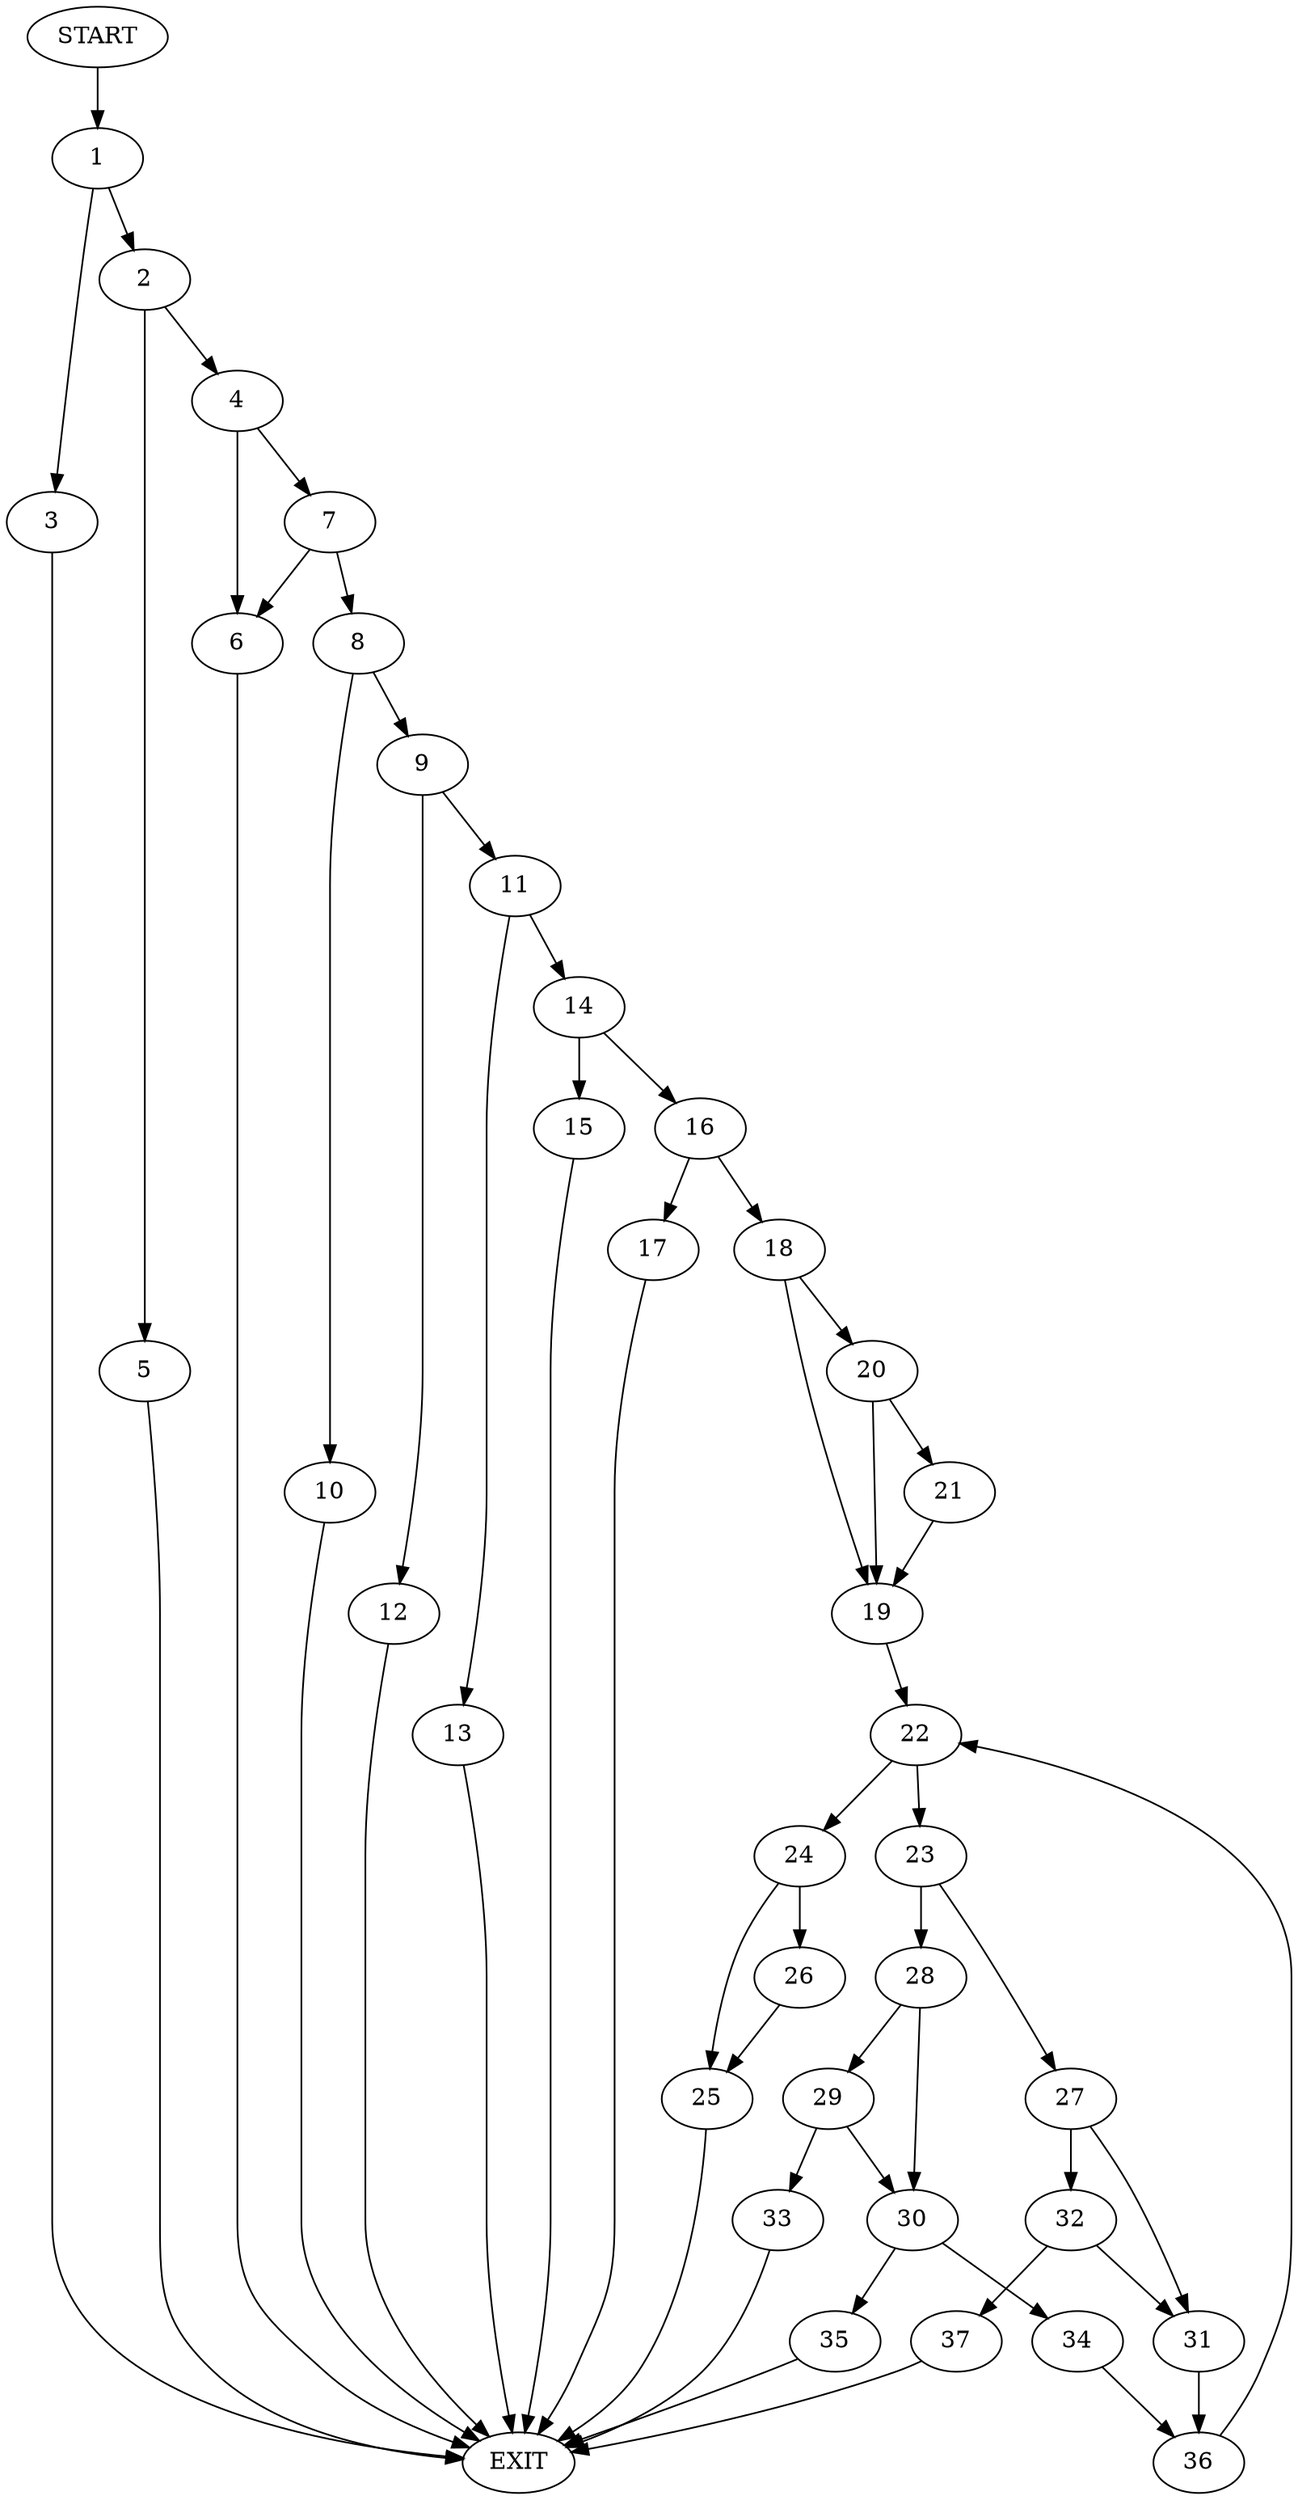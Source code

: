 digraph {
0 [label="START"]
38 [label="EXIT"]
0 -> 1
1 -> 2
1 -> 3
2 -> 4
2 -> 5
3 -> 38
4 -> 6
4 -> 7
5 -> 38
6 -> 38
7 -> 6
7 -> 8
8 -> 9
8 -> 10
10 -> 38
9 -> 11
9 -> 12
12 -> 38
11 -> 13
11 -> 14
14 -> 15
14 -> 16
13 -> 38
16 -> 17
16 -> 18
15 -> 38
17 -> 38
18 -> 19
18 -> 20
20 -> 21
20 -> 19
19 -> 22
21 -> 19
22 -> 23
22 -> 24
24 -> 25
24 -> 26
23 -> 27
23 -> 28
28 -> 29
28 -> 30
27 -> 31
27 -> 32
29 -> 30
29 -> 33
30 -> 34
30 -> 35
33 -> 38
35 -> 38
34 -> 36
36 -> 22
32 -> 31
32 -> 37
31 -> 36
37 -> 38
25 -> 38
26 -> 25
}
